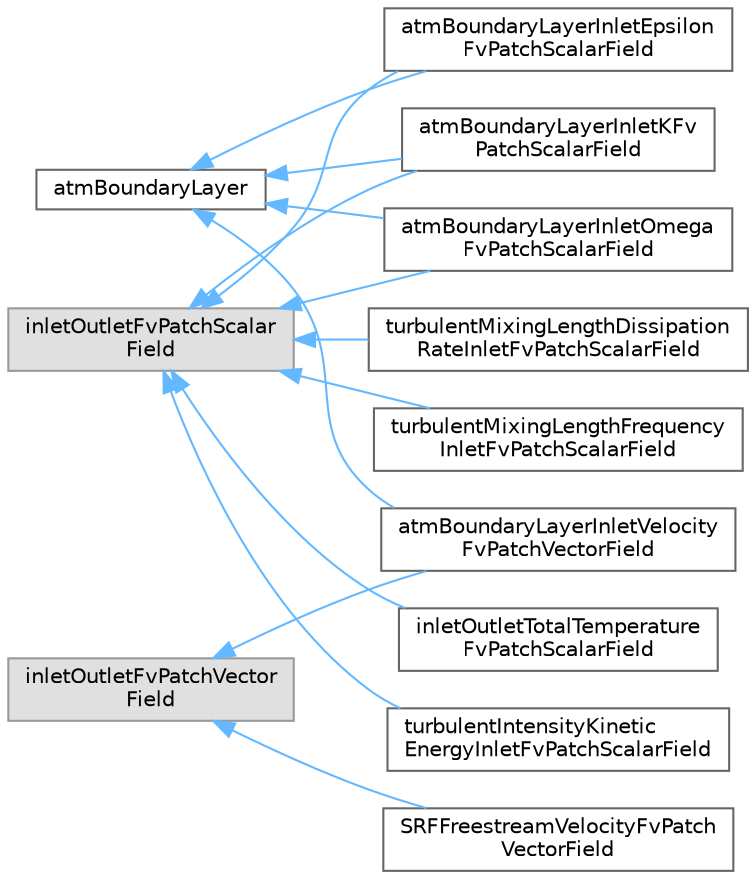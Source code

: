 digraph "Graphical Class Hierarchy"
{
 // LATEX_PDF_SIZE
  bgcolor="transparent";
  edge [fontname=Helvetica,fontsize=10,labelfontname=Helvetica,labelfontsize=10];
  node [fontname=Helvetica,fontsize=10,shape=box,height=0.2,width=0.4];
  rankdir="LR";
  Node0 [id="Node000000",label="atmBoundaryLayer",height=0.2,width=0.4,color="grey40", fillcolor="white", style="filled",URL="$classFoam_1_1atmBoundaryLayer.html",tooltip="Base class to set log-law type ground-normal inlet boundary conditions for wind velocity and turbulen..."];
  Node0 -> Node1 [id="edge4171_Node000000_Node000001",dir="back",color="steelblue1",style="solid",tooltip=" "];
  Node1 [id="Node000001",label="atmBoundaryLayerInletEpsilon\lFvPatchScalarField",height=0.2,width=0.4,color="grey40", fillcolor="white", style="filled",URL="$classFoam_1_1atmBoundaryLayerInletEpsilonFvPatchScalarField.html",tooltip="This boundary condition provides a log-law type ground-normal inlet boundary condition for the turbul..."];
  Node0 -> Node3 [id="edge4172_Node000000_Node000003",dir="back",color="steelblue1",style="solid",tooltip=" "];
  Node3 [id="Node000003",label="atmBoundaryLayerInletKFv\lPatchScalarField",height=0.2,width=0.4,color="grey40", fillcolor="white", style="filled",URL="$classFoam_1_1atmBoundaryLayerInletKFvPatchScalarField.html",tooltip="This boundary condition provides a log-law type ground-normal inlet boundary condition for the turbul..."];
  Node0 -> Node4 [id="edge4173_Node000000_Node000004",dir="back",color="steelblue1",style="solid",tooltip=" "];
  Node4 [id="Node000004",label="atmBoundaryLayerInletOmega\lFvPatchScalarField",height=0.2,width=0.4,color="grey40", fillcolor="white", style="filled",URL="$classFoam_1_1atmBoundaryLayerInletOmegaFvPatchScalarField.html",tooltip=" "];
  Node0 -> Node9 [id="edge4174_Node000000_Node000009",dir="back",color="steelblue1",style="solid",tooltip=" "];
  Node9 [id="Node000009",label="atmBoundaryLayerInletVelocity\lFvPatchVectorField",height=0.2,width=0.4,color="grey40", fillcolor="white", style="filled",URL="$classFoam_1_1atmBoundaryLayerInletVelocityFvPatchVectorField.html",tooltip="This boundary condition provides a log-law type ground-normal inlet boundary condition for the stream..."];
  Node2 [id="Node000002",label="inletOutletFvPatchScalar\lField",height=0.2,width=0.4,color="grey60", fillcolor="#E0E0E0", style="filled",tooltip=" "];
  Node2 -> Node1 [id="edge4175_Node000002_Node000001",dir="back",color="steelblue1",style="solid",tooltip=" "];
  Node2 -> Node3 [id="edge4176_Node000002_Node000003",dir="back",color="steelblue1",style="solid",tooltip=" "];
  Node2 -> Node4 [id="edge4177_Node000002_Node000004",dir="back",color="steelblue1",style="solid",tooltip=" "];
  Node2 -> Node5 [id="edge4178_Node000002_Node000005",dir="back",color="steelblue1",style="solid",tooltip=" "];
  Node5 [id="Node000005",label="inletOutletTotalTemperature\lFvPatchScalarField",height=0.2,width=0.4,color="grey40", fillcolor="white", style="filled",URL="$classFoam_1_1inletOutletTotalTemperatureFvPatchScalarField.html",tooltip="This boundary condition provides an outflow condition for total temperature for use with supersonic c..."];
  Node2 -> Node6 [id="edge4179_Node000002_Node000006",dir="back",color="steelblue1",style="solid",tooltip=" "];
  Node6 [id="Node000006",label="turbulentIntensityKinetic\lEnergyInletFvPatchScalarField",height=0.2,width=0.4,color="grey40", fillcolor="white", style="filled",URL="$classFoam_1_1turbulentIntensityKineticEnergyInletFvPatchScalarField.html",tooltip="This boundary condition provides a turbulent kinetic energy condition, based on user-supplied turbule..."];
  Node2 -> Node7 [id="edge4180_Node000002_Node000007",dir="back",color="steelblue1",style="solid",tooltip=" "];
  Node7 [id="Node000007",label="turbulentMixingLengthDissipation\lRateInletFvPatchScalarField",height=0.2,width=0.4,color="grey40", fillcolor="white", style="filled",URL="$classFoam_1_1turbulentMixingLengthDissipationRateInletFvPatchScalarField.html",tooltip="This boundary condition provides an inlet condition for turbulent kinetic energy dissipation rate,..."];
  Node2 -> Node8 [id="edge4181_Node000002_Node000008",dir="back",color="steelblue1",style="solid",tooltip=" "];
  Node8 [id="Node000008",label="turbulentMixingLengthFrequency\lInletFvPatchScalarField",height=0.2,width=0.4,color="grey40", fillcolor="white", style="filled",URL="$classFoam_1_1turbulentMixingLengthFrequencyInletFvPatchScalarField.html",tooltip="This boundary condition provides a turbulence specific dissipation,  (omega) inlet condition based on..."];
  Node10 [id="Node000010",label="inletOutletFvPatchVector\lField",height=0.2,width=0.4,color="grey60", fillcolor="#E0E0E0", style="filled",tooltip=" "];
  Node10 -> Node11 [id="edge4182_Node000010_Node000011",dir="back",color="steelblue1",style="solid",tooltip=" "];
  Node11 [id="Node000011",label="SRFFreestreamVelocityFvPatch\lVectorField",height=0.2,width=0.4,color="grey40", fillcolor="white", style="filled",URL="$classFoam_1_1SRFFreestreamVelocityFvPatchVectorField.html",tooltip="Freestream velocity condition to be used in conjunction with the single rotating frame (SRF) model (s..."];
  Node10 -> Node9 [id="edge4183_Node000010_Node000009",dir="back",color="steelblue1",style="solid",tooltip=" "];
}
